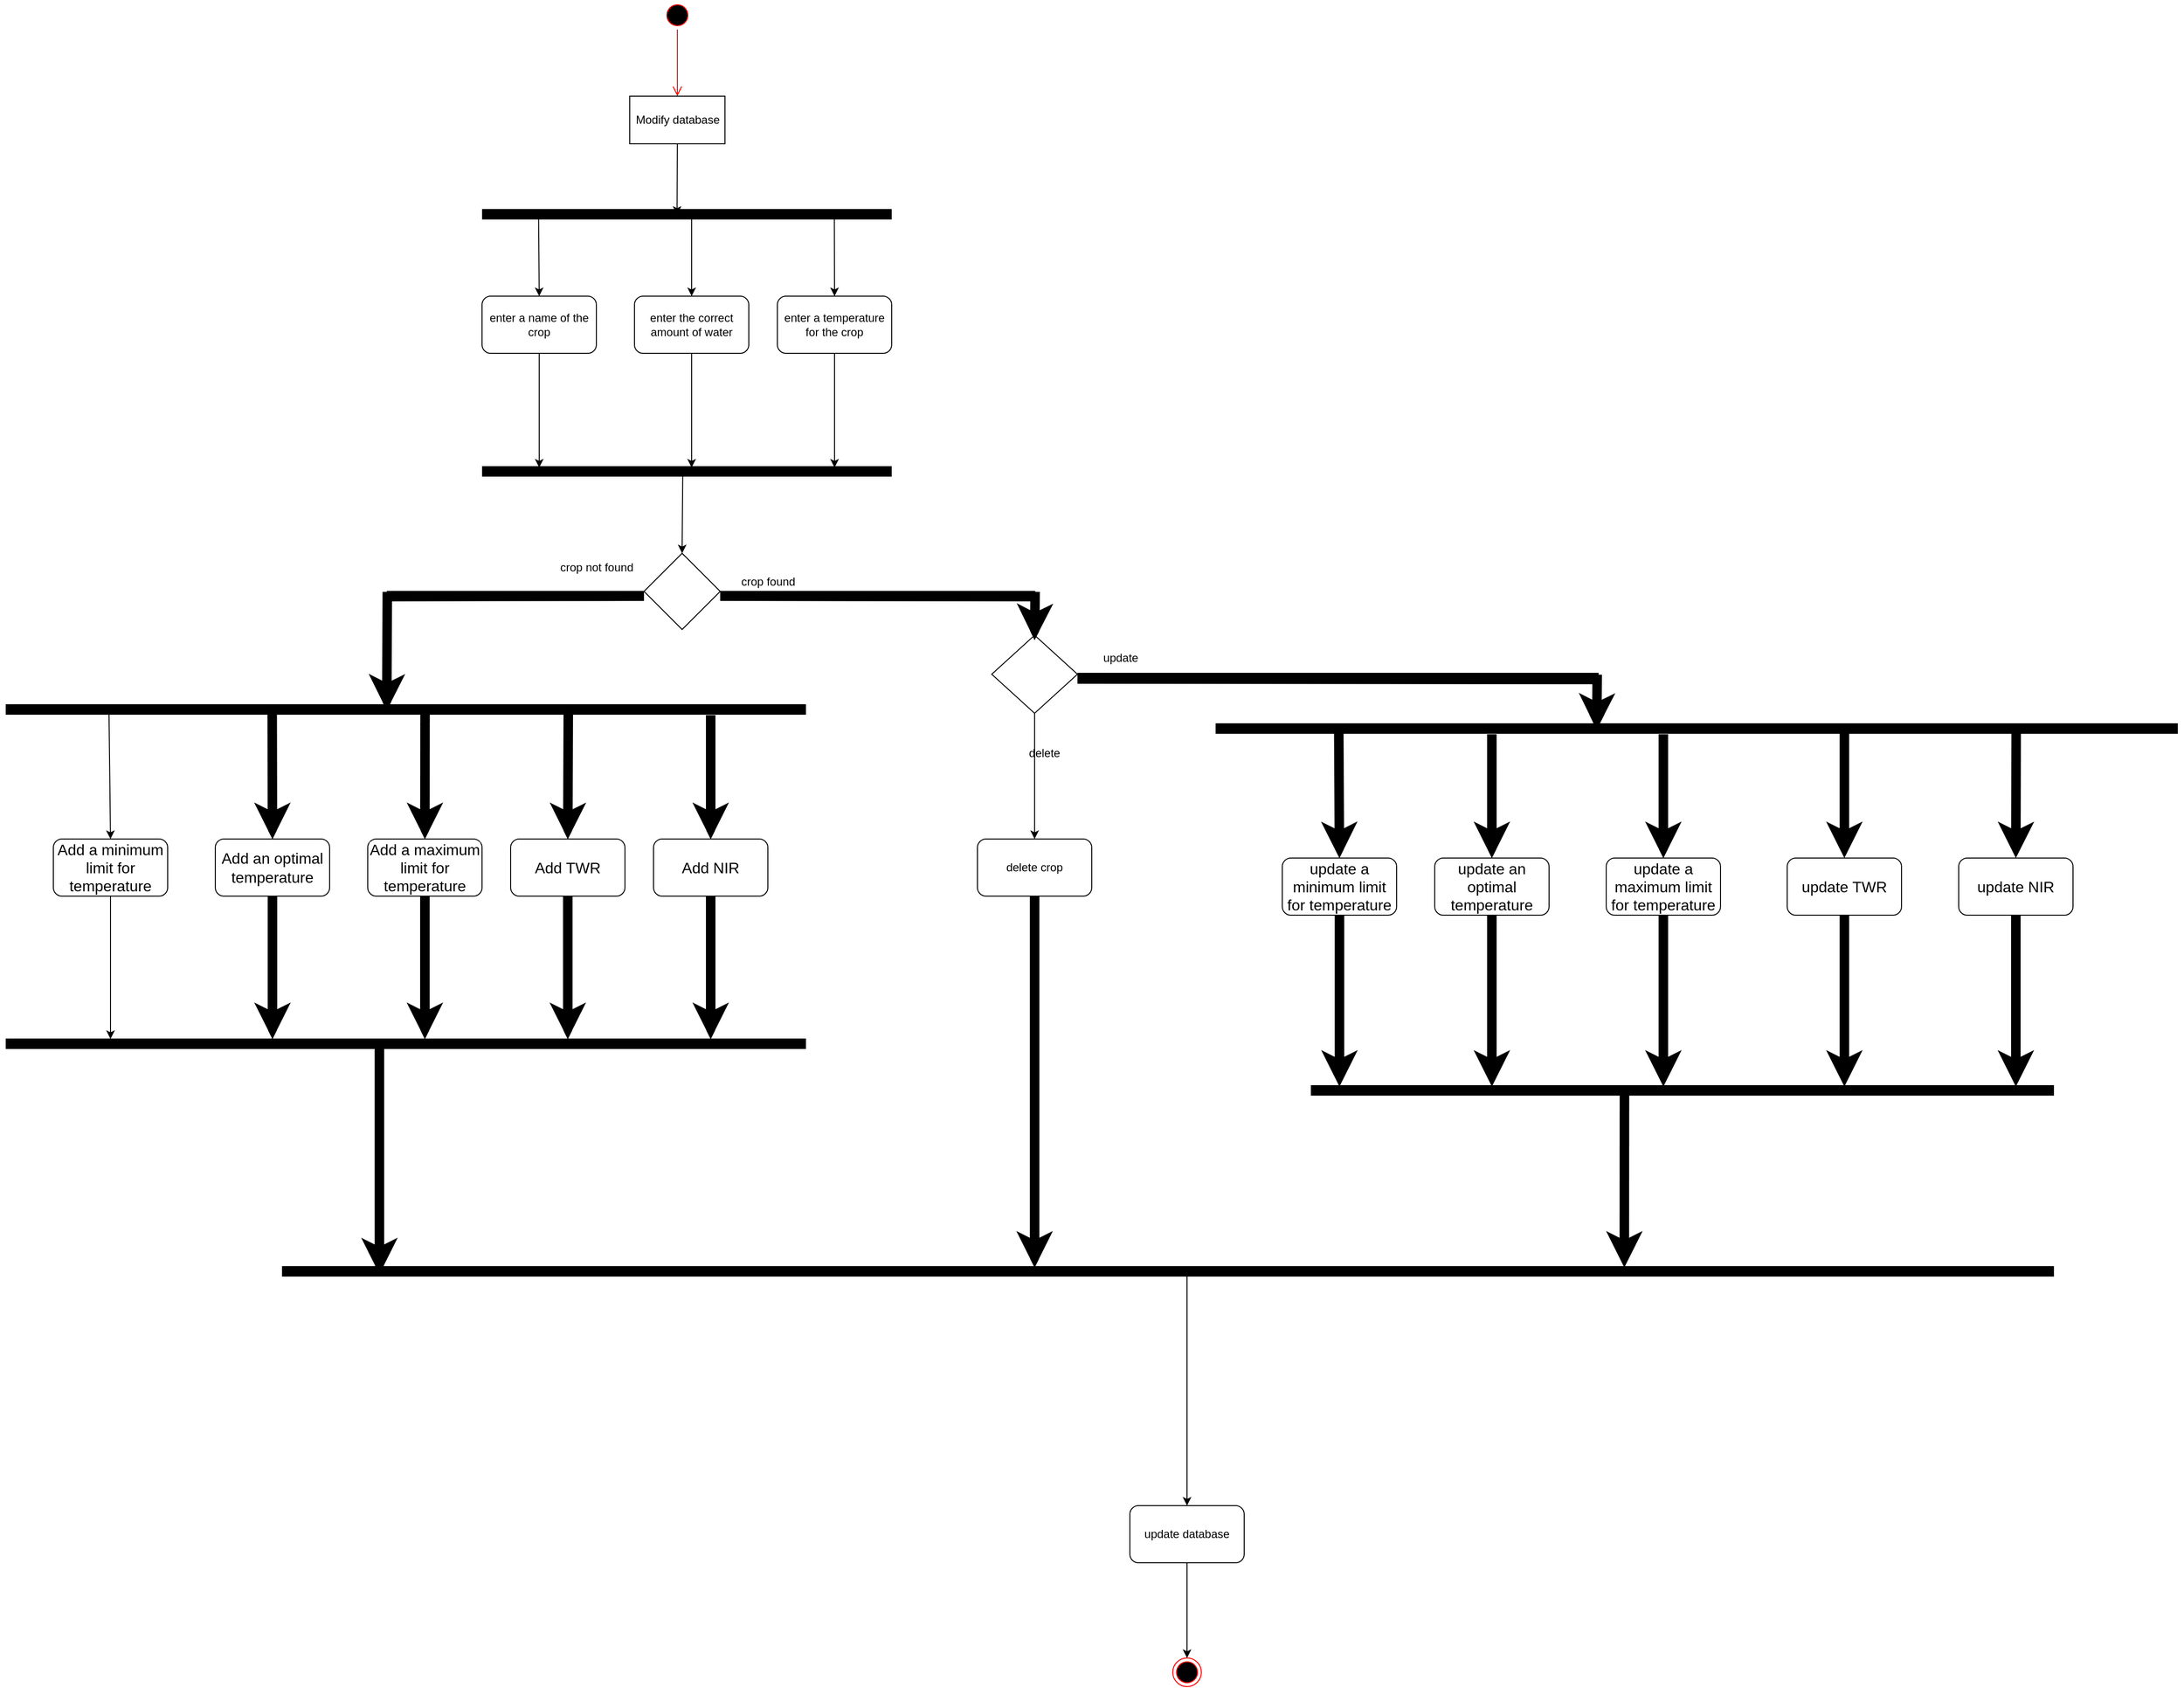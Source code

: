 <mxfile version="20.7.4" type="device"><diagram id="MjviFh-ZkRFqScrpxDmH" name="Page-1"><mxGraphModel dx="2136" dy="606" grid="1" gridSize="10" guides="1" tooltips="1" connect="1" arrows="1" fold="1" page="1" pageScale="1" pageWidth="1100" pageHeight="1700" math="0" shadow="0"><root><mxCell id="0"/><mxCell id="1" parent="0"/><mxCell id="T4i6QmqrLU3CtplgO6P0-1" value="" style="ellipse;html=1;shape=startState;fillColor=#000000;strokeColor=#ff0000;" parent="1" vertex="1"><mxGeometry x="370" y="20" width="30" height="30" as="geometry"/></mxCell><mxCell id="T4i6QmqrLU3CtplgO6P0-2" value="" style="edgeStyle=orthogonalEdgeStyle;html=1;verticalAlign=bottom;endArrow=open;endSize=8;strokeColor=#ff0000;rounded=0;entryX=0.5;entryY=0;entryDx=0;entryDy=0;" parent="1" source="T4i6QmqrLU3CtplgO6P0-1" edge="1" target="T4i6QmqrLU3CtplgO6P0-3"><mxGeometry relative="1" as="geometry"><mxPoint x="385" y="110" as="targetPoint"/></mxGeometry></mxCell><mxCell id="T4i6QmqrLU3CtplgO6P0-3" value="Modify database" style="html=1;dashed=0;whitespace=wrap;" parent="1" vertex="1"><mxGeometry x="335" y="120" width="100" height="50" as="geometry"/></mxCell><mxCell id="T4i6QmqrLU3CtplgO6P0-4" value="" style="endArrow=classic;html=1;rounded=0;exitX=0.5;exitY=1;exitDx=0;exitDy=0;entryX=0.476;entryY=0.575;entryDx=0;entryDy=0;entryPerimeter=0;" parent="1" source="T4i6QmqrLU3CtplgO6P0-3" target="Jeykn5Wf0tIsWHleu7dH-2" edge="1"><mxGeometry width="50" height="50" relative="1" as="geometry"><mxPoint x="384.5" y="180" as="sourcePoint"/><mxPoint x="390" y="220" as="targetPoint"/></mxGeometry></mxCell><mxCell id="T4i6QmqrLU3CtplgO6P0-15" value="" style="ellipse;html=1;shape=endState;fillColor=#000000;strokeColor=#ff0000;" parent="1" vertex="1"><mxGeometry x="905" y="1760" width="30" height="30" as="geometry"/></mxCell><mxCell id="Jeykn5Wf0tIsWHleu7dH-2" value="" style="line;strokeWidth=11;fillColor=none;align=left;verticalAlign=middle;spacingTop=-1;spacingLeft=3;spacingRight=3;rotatable=0;labelPosition=right;points=[];portConstraint=eastwest;strokeColor=inherit;" parent="1" vertex="1"><mxGeometry x="180" y="240" width="430" height="8" as="geometry"/></mxCell><mxCell id="Jeykn5Wf0tIsWHleu7dH-4" value="enter a name of the crop" style="rounded=1;whiteSpace=wrap;html=1;" parent="1" vertex="1"><mxGeometry x="180" y="330" width="120" height="60" as="geometry"/></mxCell><mxCell id="Jeykn5Wf0tIsWHleu7dH-5" value="enter the correct amount of water" style="rounded=1;whiteSpace=wrap;html=1;" parent="1" vertex="1"><mxGeometry x="340" y="330" width="120" height="60" as="geometry"/></mxCell><mxCell id="Jeykn5Wf0tIsWHleu7dH-6" value="enter a temperature for the crop" style="rounded=1;whiteSpace=wrap;html=1;" parent="1" vertex="1"><mxGeometry x="490" y="330" width="120" height="60" as="geometry"/></mxCell><mxCell id="Jeykn5Wf0tIsWHleu7dH-7" value="" style="endArrow=classic;html=1;rounded=0;entryX=0.5;entryY=0;entryDx=0;entryDy=0;exitX=0.138;exitY=0.647;exitDx=0;exitDy=0;exitPerimeter=0;" parent="1" source="Jeykn5Wf0tIsWHleu7dH-2" target="Jeykn5Wf0tIsWHleu7dH-4" edge="1"><mxGeometry width="50" height="50" relative="1" as="geometry"><mxPoint x="100" y="320" as="sourcePoint"/><mxPoint x="150" y="270" as="targetPoint"/></mxGeometry></mxCell><mxCell id="Jeykn5Wf0tIsWHleu7dH-8" value="" style="endArrow=classic;html=1;rounded=0;exitX=0.512;exitY=0.612;exitDx=0;exitDy=0;exitPerimeter=0;entryX=0.5;entryY=0;entryDx=0;entryDy=0;" parent="1" source="Jeykn5Wf0tIsWHleu7dH-2" target="Jeykn5Wf0tIsWHleu7dH-5" edge="1"><mxGeometry width="50" height="50" relative="1" as="geometry"><mxPoint x="320" y="330" as="sourcePoint"/><mxPoint x="400" y="320" as="targetPoint"/><Array as="points"><mxPoint x="400" y="250"/></Array></mxGeometry></mxCell><mxCell id="Jeykn5Wf0tIsWHleu7dH-9" value="" style="endArrow=classic;html=1;rounded=0;entryX=0.5;entryY=0;entryDx=0;entryDy=0;exitX=0.86;exitY=0.716;exitDx=0;exitDy=0;exitPerimeter=0;" parent="1" source="Jeykn5Wf0tIsWHleu7dH-2" target="Jeykn5Wf0tIsWHleu7dH-6" edge="1"><mxGeometry width="50" height="50" relative="1" as="geometry"><mxPoint x="460" y="310" as="sourcePoint"/><mxPoint x="510" y="260" as="targetPoint"/></mxGeometry></mxCell><mxCell id="Jeykn5Wf0tIsWHleu7dH-11" value="" style="line;strokeWidth=11;fillColor=none;align=left;verticalAlign=middle;spacingTop=-1;spacingLeft=3;spacingRight=3;rotatable=0;labelPosition=right;points=[];portConstraint=eastwest;strokeColor=inherit;" parent="1" vertex="1"><mxGeometry x="180" y="510" width="430" height="8" as="geometry"/></mxCell><mxCell id="Jeykn5Wf0tIsWHleu7dH-14" value="" style="endArrow=classic;html=1;rounded=0;exitX=0.5;exitY=1;exitDx=0;exitDy=0;" parent="1" source="Jeykn5Wf0tIsWHleu7dH-6" edge="1"><mxGeometry width="50" height="50" relative="1" as="geometry"><mxPoint x="380" y="470" as="sourcePoint"/><mxPoint x="550" y="510" as="targetPoint"/></mxGeometry></mxCell><mxCell id="Jeykn5Wf0tIsWHleu7dH-15" value="" style="endArrow=classic;html=1;rounded=0;exitX=0.5;exitY=1;exitDx=0;exitDy=0;" parent="1" source="Jeykn5Wf0tIsWHleu7dH-5" edge="1"><mxGeometry width="50" height="50" relative="1" as="geometry"><mxPoint x="330" y="480" as="sourcePoint"/><mxPoint x="400" y="510" as="targetPoint"/></mxGeometry></mxCell><mxCell id="Jeykn5Wf0tIsWHleu7dH-16" value="" style="endArrow=classic;html=1;rounded=0;exitX=0.5;exitY=1;exitDx=0;exitDy=0;" parent="1" source="Jeykn5Wf0tIsWHleu7dH-4" edge="1"><mxGeometry width="50" height="50" relative="1" as="geometry"><mxPoint x="110" y="500" as="sourcePoint"/><mxPoint x="240" y="510" as="targetPoint"/></mxGeometry></mxCell><mxCell id="Jeykn5Wf0tIsWHleu7dH-17" value="" style="endArrow=classic;html=1;rounded=0;exitX=0.49;exitY=0.489;exitDx=0;exitDy=0;exitPerimeter=0;entryX=0.5;entryY=0;entryDx=0;entryDy=0;" parent="1" source="Jeykn5Wf0tIsWHleu7dH-11" target="Jeykn5Wf0tIsWHleu7dH-18" edge="1"><mxGeometry width="50" height="50" relative="1" as="geometry"><mxPoint x="240" y="630" as="sourcePoint"/><mxPoint x="391" y="590" as="targetPoint"/></mxGeometry></mxCell><mxCell id="Jeykn5Wf0tIsWHleu7dH-19" style="edgeStyle=orthogonalEdgeStyle;rounded=0;orthogonalLoop=1;jettySize=auto;html=1;" parent="1" source="Jeykn5Wf0tIsWHleu7dH-18" target="Jeykn5Wf0tIsWHleu7dH-37" edge="1"><mxGeometry relative="1" as="geometry"><mxPoint x="590" y="640" as="targetPoint"/></mxGeometry></mxCell><mxCell id="Jeykn5Wf0tIsWHleu7dH-18" value="" style="rhombus;whiteSpace=wrap;html=1;" parent="1" vertex="1"><mxGeometry x="350" y="600" width="80" height="80" as="geometry"/></mxCell><mxCell id="Jeykn5Wf0tIsWHleu7dH-20" value="crop found" style="text;html=1;align=center;verticalAlign=middle;resizable=0;points=[];autosize=1;strokeColor=none;fillColor=none;" parent="1" vertex="1"><mxGeometry x="440" y="615" width="80" height="30" as="geometry"/></mxCell><mxCell id="Jeykn5Wf0tIsWHleu7dH-22" value="crop not found" style="text;html=1;align=center;verticalAlign=middle;resizable=0;points=[];autosize=1;strokeColor=none;fillColor=none;" parent="1" vertex="1"><mxGeometry x="250" y="600" width="100" height="30" as="geometry"/></mxCell><mxCell id="Jeykn5Wf0tIsWHleu7dH-26" value="" style="line;strokeWidth=11;fillColor=none;align=left;verticalAlign=middle;spacingTop=-1;spacingLeft=3;spacingRight=3;rotatable=0;labelPosition=right;points=[];portConstraint=eastwest;strokeColor=inherit;" parent="1" vertex="1"><mxGeometry x="-320" y="760" width="840" height="8" as="geometry"/></mxCell><mxCell id="Jeykn5Wf0tIsWHleu7dH-55" style="rounded=0;orthogonalLoop=1;jettySize=auto;html=1;" parent="1" source="Jeykn5Wf0tIsWHleu7dH-27" edge="1"><mxGeometry relative="1" as="geometry"><mxPoint x="-210" y="1110" as="targetPoint"/></mxGeometry></mxCell><mxCell id="Jeykn5Wf0tIsWHleu7dH-27" value="&lt;span style=&quot;font-size: 16px; background-color: rgb(255, 255, 255);&quot;&gt;Add a minimum limit for temperature&lt;/span&gt;" style="rounded=1;whiteSpace=wrap;html=1;" parent="1" vertex="1"><mxGeometry x="-270" y="900" width="120" height="60" as="geometry"/></mxCell><mxCell id="Jeykn5Wf0tIsWHleu7dH-56" style="rounded=0;orthogonalLoop=1;jettySize=auto;html=1;" parent="1" source="Jeykn5Wf0tIsWHleu7dH-28" edge="1"><mxGeometry relative="1" as="geometry"><mxPoint x="-40" y="1110" as="targetPoint"/></mxGeometry></mxCell><mxCell id="Jeykn5Wf0tIsWHleu7dH-28" value="&lt;span style=&quot;font-size: 16px; background-color: rgb(255, 255, 255);&quot;&gt;Add an optimal temperature&lt;/span&gt;" style="rounded=1;whiteSpace=wrap;html=1;" parent="1" vertex="1"><mxGeometry x="-100" y="900" width="120" height="60" as="geometry"/></mxCell><mxCell id="Jeykn5Wf0tIsWHleu7dH-57" style="edgeStyle=none;rounded=0;orthogonalLoop=1;jettySize=auto;html=1;" parent="1" source="Jeykn5Wf0tIsWHleu7dH-29" edge="1"><mxGeometry relative="1" as="geometry"><mxPoint x="120" y="1110" as="targetPoint"/></mxGeometry></mxCell><mxCell id="Jeykn5Wf0tIsWHleu7dH-29" value="&lt;span style=&quot;font-size: 16px; background-color: rgb(255, 255, 255);&quot;&gt;Add a maximum limit for temperature&lt;/span&gt;" style="rounded=1;whiteSpace=wrap;html=1;" parent="1" vertex="1"><mxGeometry x="60" y="900" width="120" height="60" as="geometry"/></mxCell><mxCell id="Jeykn5Wf0tIsWHleu7dH-58" style="edgeStyle=none;rounded=0;orthogonalLoop=1;jettySize=auto;html=1;" parent="1" source="Jeykn5Wf0tIsWHleu7dH-30" edge="1"><mxGeometry relative="1" as="geometry"><mxPoint x="420" y="1110" as="targetPoint"/></mxGeometry></mxCell><mxCell id="Jeykn5Wf0tIsWHleu7dH-30" value="&lt;span style=&quot;font-size: 16px; background-color: rgb(255, 255, 255);&quot;&gt;Add NIR&lt;/span&gt;" style="rounded=1;whiteSpace=wrap;html=1;" parent="1" vertex="1"><mxGeometry x="360" y="900" width="120" height="60" as="geometry"/></mxCell><mxCell id="Jeykn5Wf0tIsWHleu7dH-59" style="edgeStyle=none;rounded=0;orthogonalLoop=1;jettySize=auto;html=1;" parent="1" source="Jeykn5Wf0tIsWHleu7dH-31" edge="1"><mxGeometry relative="1" as="geometry"><mxPoint x="270" y="1110" as="targetPoint"/></mxGeometry></mxCell><mxCell id="Jeykn5Wf0tIsWHleu7dH-31" value="&lt;span style=&quot;font-size: 16px; background-color: rgb(255, 255, 255);&quot;&gt;Add TWR&lt;/span&gt;" style="rounded=1;whiteSpace=wrap;html=1;" parent="1" vertex="1"><mxGeometry x="210" y="900" width="120" height="60" as="geometry"/></mxCell><mxCell id="Jeykn5Wf0tIsWHleu7dH-32" value="" style="endArrow=classic;html=1;rounded=0;entryX=0.5;entryY=0;entryDx=0;entryDy=0;exitX=0.129;exitY=0.268;exitDx=0;exitDy=0;exitPerimeter=0;" parent="1" source="Jeykn5Wf0tIsWHleu7dH-26" target="Jeykn5Wf0tIsWHleu7dH-27" edge="1"><mxGeometry width="50" height="50" relative="1" as="geometry"><mxPoint x="-210" y="770" as="sourcePoint"/><mxPoint x="-90" y="790" as="targetPoint"/></mxGeometry></mxCell><mxCell id="Jeykn5Wf0tIsWHleu7dH-33" value="" style="endArrow=classic;html=1;rounded=0;entryX=0.5;entryY=0;entryDx=0;entryDy=0;exitX=0.333;exitY=0.744;exitDx=0;exitDy=0;exitPerimeter=0;" parent="1" source="Jeykn5Wf0tIsWHleu7dH-26" target="Jeykn5Wf0tIsWHleu7dH-28" edge="1"><mxGeometry width="50" height="50" relative="1" as="geometry"><mxPoint x="-40" y="770" as="sourcePoint"/><mxPoint x="-40" y="780" as="targetPoint"/></mxGeometry></mxCell><mxCell id="Jeykn5Wf0tIsWHleu7dH-34" value="" style="endArrow=classic;html=1;rounded=0;entryX=0.5;entryY=0;entryDx=0;entryDy=0;exitX=0.524;exitY=0.792;exitDx=0;exitDy=0;exitPerimeter=0;" parent="1" source="Jeykn5Wf0tIsWHleu7dH-26" target="Jeykn5Wf0tIsWHleu7dH-29" edge="1"><mxGeometry width="50" height="50" relative="1" as="geometry"><mxPoint x="120" y="770" as="sourcePoint"/><mxPoint x="-40" y="810" as="targetPoint"/></mxGeometry></mxCell><mxCell id="Jeykn5Wf0tIsWHleu7dH-35" value="" style="endArrow=classic;html=1;rounded=0;entryX=0.5;entryY=0;entryDx=0;entryDy=0;exitX=0.703;exitY=0.744;exitDx=0;exitDy=0;exitPerimeter=0;" parent="1" source="Jeykn5Wf0tIsWHleu7dH-26" target="Jeykn5Wf0tIsWHleu7dH-31" edge="1"><mxGeometry width="50" height="50" relative="1" as="geometry"><mxPoint x="-60" y="940" as="sourcePoint"/><mxPoint x="-10" y="890" as="targetPoint"/></mxGeometry></mxCell><mxCell id="Jeykn5Wf0tIsWHleu7dH-36" value="" style="endArrow=classic;html=1;rounded=0;entryX=0.5;entryY=0;entryDx=0;entryDy=0;" parent="1" target="Jeykn5Wf0tIsWHleu7dH-30" edge="1"><mxGeometry width="50" height="50" relative="1" as="geometry"><mxPoint x="420" y="770" as="sourcePoint"/><mxPoint x="-10" y="880" as="targetPoint"/></mxGeometry></mxCell><mxCell id="Jeykn5Wf0tIsWHleu7dH-51" style="edgeStyle=orthogonalEdgeStyle;rounded=0;orthogonalLoop=1;jettySize=auto;html=1;entryX=0.5;entryY=0;entryDx=0;entryDy=0;" parent="1" source="Jeykn5Wf0tIsWHleu7dH-37" edge="1" target="Jeykn5Wf0tIsWHleu7dH-53"><mxGeometry relative="1" as="geometry"><mxPoint x="755" y="890" as="targetPoint"/></mxGeometry></mxCell><mxCell id="Jeykn5Wf0tIsWHleu7dH-37" value="" style="rhombus;whiteSpace=wrap;html=1;" parent="1" vertex="1"><mxGeometry x="715" y="686" width="90" height="82" as="geometry"/></mxCell><mxCell id="Jeykn5Wf0tIsWHleu7dH-39" value="update" style="text;html=1;align=center;verticalAlign=middle;resizable=0;points=[];autosize=1;strokeColor=none;fillColor=none;" parent="1" vertex="1"><mxGeometry x="820" y="695" width="60" height="30" as="geometry"/></mxCell><mxCell id="Jeykn5Wf0tIsWHleu7dH-40" value="" style="line;strokeWidth=11;fillColor=none;align=left;verticalAlign=middle;spacingTop=-1;spacingLeft=3;spacingRight=3;rotatable=0;labelPosition=right;points=[];portConstraint=eastwest;strokeColor=inherit;" parent="1" vertex="1"><mxGeometry x="950" y="780" width="1010" height="8" as="geometry"/></mxCell><mxCell id="Jeykn5Wf0tIsWHleu7dH-65" style="edgeStyle=none;rounded=0;orthogonalLoop=1;jettySize=auto;html=1;strokeWidth=10;" parent="1" source="Jeykn5Wf0tIsWHleu7dH-41" edge="1"><mxGeometry relative="1" as="geometry"><mxPoint x="1080" y="1160" as="targetPoint"/></mxGeometry></mxCell><mxCell id="Jeykn5Wf0tIsWHleu7dH-41" value="&lt;span style=&quot;font-size: 16px; background-color: rgb(255, 255, 255);&quot;&gt;update a minimum limit for temperature&lt;/span&gt;" style="rounded=1;whiteSpace=wrap;html=1;" parent="1" vertex="1"><mxGeometry x="1020" y="920" width="120" height="60" as="geometry"/></mxCell><mxCell id="Jeykn5Wf0tIsWHleu7dH-64" style="edgeStyle=none;rounded=0;orthogonalLoop=1;jettySize=auto;html=1;strokeWidth=10;" parent="1" source="Jeykn5Wf0tIsWHleu7dH-42" edge="1"><mxGeometry relative="1" as="geometry"><mxPoint x="1240" y="1160" as="targetPoint"/></mxGeometry></mxCell><mxCell id="Jeykn5Wf0tIsWHleu7dH-63" style="edgeStyle=none;rounded=0;orthogonalLoop=1;jettySize=auto;html=1;strokeWidth=10;" parent="1" source="Jeykn5Wf0tIsWHleu7dH-43" edge="1"><mxGeometry relative="1" as="geometry"><mxPoint x="1420" y="1160" as="targetPoint"/></mxGeometry></mxCell><mxCell id="Jeykn5Wf0tIsWHleu7dH-43" value="&lt;span style=&quot;font-size: 16px; background-color: rgb(255, 255, 255);&quot;&gt;update a maximum limit for temperature&lt;/span&gt;" style="rounded=1;whiteSpace=wrap;html=1;" parent="1" vertex="1"><mxGeometry x="1360" y="920" width="120" height="60" as="geometry"/></mxCell><mxCell id="Jeykn5Wf0tIsWHleu7dH-62" style="edgeStyle=none;rounded=0;orthogonalLoop=1;jettySize=auto;html=1;strokeWidth=10;" parent="1" source="Jeykn5Wf0tIsWHleu7dH-44" edge="1"><mxGeometry relative="1" as="geometry"><mxPoint x="1790" y="1160" as="targetPoint"/></mxGeometry></mxCell><mxCell id="Jeykn5Wf0tIsWHleu7dH-44" value="&lt;span style=&quot;font-size: 16px; background-color: rgb(255, 255, 255);&quot;&gt;update NIR&lt;/span&gt;" style="rounded=1;whiteSpace=wrap;html=1;" parent="1" vertex="1"><mxGeometry x="1730" y="920" width="120" height="60" as="geometry"/></mxCell><mxCell id="Jeykn5Wf0tIsWHleu7dH-61" style="edgeStyle=none;rounded=0;orthogonalLoop=1;jettySize=auto;html=1;strokeWidth=10;" parent="1" source="Jeykn5Wf0tIsWHleu7dH-45" edge="1"><mxGeometry relative="1" as="geometry"><mxPoint x="1610" y="1160" as="targetPoint"/></mxGeometry></mxCell><mxCell id="Jeykn5Wf0tIsWHleu7dH-45" value="&lt;span style=&quot;font-size: 16px; background-color: rgb(255, 255, 255);&quot;&gt;update TWR&lt;/span&gt;" style="rounded=1;whiteSpace=wrap;html=1;" parent="1" vertex="1"><mxGeometry x="1550" y="920" width="120" height="60" as="geometry"/></mxCell><mxCell id="Jeykn5Wf0tIsWHleu7dH-46" value="" style="endArrow=classic;html=1;rounded=0;entryX=0.5;entryY=0;entryDx=0;entryDy=0;exitX=0.128;exitY=0.292;exitDx=0;exitDy=0;exitPerimeter=0;" parent="1" source="Jeykn5Wf0tIsWHleu7dH-40" target="Jeykn5Wf0tIsWHleu7dH-41" edge="1"><mxGeometry width="50" height="50" relative="1" as="geometry"><mxPoint x="990" y="860" as="sourcePoint"/><mxPoint x="1040" y="810" as="targetPoint"/></mxGeometry></mxCell><mxCell id="Jeykn5Wf0tIsWHleu7dH-48" value="" style="endArrow=classic;html=1;rounded=0;entryX=0.5;entryY=0;entryDx=0;entryDy=0;" parent="1" target="Jeykn5Wf0tIsWHleu7dH-43" edge="1"><mxGeometry width="50" height="50" relative="1" as="geometry"><mxPoint x="1420" y="790" as="sourcePoint"/><mxPoint x="1090" y="830" as="targetPoint"/></mxGeometry></mxCell><mxCell id="Jeykn5Wf0tIsWHleu7dH-49" value="" style="endArrow=classic;html=1;rounded=0;entryX=0.5;entryY=0;entryDx=0;entryDy=0;startArrow=none;strokeWidth=10;" parent="1" target="Jeykn5Wf0tIsWHleu7dH-45" edge="1"><mxGeometry width="50" height="50" relative="1" as="geometry"><mxPoint x="1610" y="784" as="sourcePoint"/><mxPoint x="1120" y="910" as="targetPoint"/></mxGeometry></mxCell><mxCell id="Jeykn5Wf0tIsWHleu7dH-50" value="" style="endArrow=classic;html=1;rounded=0;entryX=0.5;entryY=0;entryDx=0;entryDy=0;exitX=0.832;exitY=0.458;exitDx=0;exitDy=0;exitPerimeter=0;strokeWidth=10;" parent="1" source="Jeykn5Wf0tIsWHleu7dH-40" target="Jeykn5Wf0tIsWHleu7dH-44" edge="1"><mxGeometry width="50" height="50" relative="1" as="geometry"><mxPoint x="1070" y="950" as="sourcePoint"/><mxPoint x="1120" y="900" as="targetPoint"/></mxGeometry></mxCell><mxCell id="Jeykn5Wf0tIsWHleu7dH-52" value="delete" style="text;html=1;align=center;verticalAlign=middle;resizable=0;points=[];autosize=1;strokeColor=none;fillColor=none;" parent="1" vertex="1"><mxGeometry x="740" y="795" width="60" height="30" as="geometry"/></mxCell><mxCell id="Jeykn5Wf0tIsWHleu7dH-67" style="edgeStyle=none;rounded=0;orthogonalLoop=1;jettySize=auto;html=1;" parent="1" source="Jeykn5Wf0tIsWHleu7dH-53" edge="1"><mxGeometry relative="1" as="geometry"><mxPoint x="760" y="1350" as="targetPoint"/></mxGeometry></mxCell><mxCell id="Jeykn5Wf0tIsWHleu7dH-53" value="delete crop" style="rounded=1;whiteSpace=wrap;html=1;" parent="1" vertex="1"><mxGeometry x="700" y="900" width="120" height="60" as="geometry"/></mxCell><mxCell id="Jeykn5Wf0tIsWHleu7dH-54" value="" style="line;strokeWidth=11;fillColor=none;align=left;verticalAlign=middle;spacingTop=-1;spacingLeft=3;spacingRight=3;rotatable=0;labelPosition=right;points=[];portConstraint=eastwest;strokeColor=inherit;" parent="1" vertex="1"><mxGeometry x="-320" y="1080" width="840" height="70" as="geometry"/></mxCell><mxCell id="Jeykn5Wf0tIsWHleu7dH-60" value="" style="line;strokeWidth=11;fillColor=none;align=left;verticalAlign=middle;spacingTop=-1;spacingLeft=3;spacingRight=3;rotatable=0;labelPosition=right;points=[];portConstraint=eastwest;strokeColor=inherit;" parent="1" vertex="1"><mxGeometry x="1050" y="1160" width="780" height="8" as="geometry"/></mxCell><mxCell id="Jeykn5Wf0tIsWHleu7dH-68" value="" style="endArrow=classic;html=1;rounded=0;entryX=0.055;entryY=0.875;entryDx=0;entryDy=0;entryPerimeter=0;exitX=0.467;exitY=0.569;exitDx=0;exitDy=0;exitPerimeter=0;" parent="1" source="Jeykn5Wf0tIsWHleu7dH-54" target="Jeykn5Wf0tIsWHleu7dH-69" edge="1"><mxGeometry width="50" height="50" relative="1" as="geometry"><mxPoint x="260" y="1260" as="sourcePoint"/><mxPoint x="310" y="1210" as="targetPoint"/></mxGeometry></mxCell><mxCell id="Jeykn5Wf0tIsWHleu7dH-69" value="" style="line;strokeWidth=11;fillColor=none;align=left;verticalAlign=middle;spacingTop=-1;spacingLeft=3;spacingRight=3;rotatable=0;labelPosition=right;points=[];portConstraint=eastwest;strokeColor=inherit;" parent="1" vertex="1"><mxGeometry x="-30" y="1350" width="1860" height="8" as="geometry"/></mxCell><mxCell id="Jeykn5Wf0tIsWHleu7dH-72" value="" style="endArrow=classic;html=1;rounded=0;exitX=0.422;exitY=0.804;exitDx=0;exitDy=0;exitPerimeter=0;strokeWidth=10;" parent="1" source="Jeykn5Wf0tIsWHleu7dH-60" edge="1"><mxGeometry width="50" height="50" relative="1" as="geometry"><mxPoint x="950" y="1240" as="sourcePoint"/><mxPoint x="1379" y="1350" as="targetPoint"/></mxGeometry></mxCell><mxCell id="Jeykn5Wf0tIsWHleu7dH-73" value="" style="endArrow=classic;html=1;rounded=0;entryX=0.5;entryY=0;entryDx=0;entryDy=0;" parent="1" target="Jeykn5Wf0tIsWHleu7dH-74" edge="1"><mxGeometry width="50" height="50" relative="1" as="geometry"><mxPoint x="920" y="1354" as="sourcePoint"/><mxPoint x="960" y="1570" as="targetPoint"/></mxGeometry></mxCell><mxCell id="Jeykn5Wf0tIsWHleu7dH-78" style="edgeStyle=none;rounded=0;orthogonalLoop=1;jettySize=auto;html=1;entryX=0.5;entryY=0;entryDx=0;entryDy=0;" parent="1" source="Jeykn5Wf0tIsWHleu7dH-74" target="T4i6QmqrLU3CtplgO6P0-15" edge="1"><mxGeometry relative="1" as="geometry"/></mxCell><mxCell id="Jeykn5Wf0tIsWHleu7dH-74" value="update database" style="rounded=1;whiteSpace=wrap;html=1;" parent="1" vertex="1"><mxGeometry x="860" y="1600" width="120" height="60" as="geometry"/></mxCell><mxCell id="Jeykn5Wf0tIsWHleu7dH-42" value="&lt;span style=&quot;font-size: 16px; background-color: rgb(255, 255, 255);&quot;&gt;update an optimal temperature&lt;/span&gt;" style="rounded=1;whiteSpace=wrap;html=1;" parent="1" vertex="1"><mxGeometry x="1180" y="920" width="120" height="60" as="geometry"/></mxCell><mxCell id="Jeykn5Wf0tIsWHleu7dH-80" value="" style="endArrow=classic;html=1;rounded=0;edgeStyle=orthogonalEdgeStyle;exitX=1;exitY=0.5;exitDx=0;exitDy=0;strokeWidth=3;" parent="1" source="Jeykn5Wf0tIsWHleu7dH-37" edge="1"><mxGeometry width="50" height="50" relative="1" as="geometry"><mxPoint x="1400" y="738" as="sourcePoint"/><mxPoint x="1350" y="780" as="targetPoint"/></mxGeometry></mxCell><mxCell id="Jeykn5Wf0tIsWHleu7dH-81" value="" style="endArrow=classic;html=1;rounded=0;edgeStyle=orthogonalEdgeStyle;exitX=0;exitY=0.5;exitDx=0;exitDy=0;" parent="1" source="Jeykn5Wf0tIsWHleu7dH-18" edge="1"><mxGeometry width="50" height="50" relative="1" as="geometry"><mxPoint x="110" y="620" as="sourcePoint"/><mxPoint x="80" y="760" as="targetPoint"/></mxGeometry></mxCell><mxCell id="Z1G-HZIHOK3uYtpTfpW1-2" value="" style="endArrow=classic;html=1;rounded=0;" edge="1" parent="1"><mxGeometry width="50" height="50" relative="1" as="geometry"><mxPoint x="1240" y="790" as="sourcePoint"/><mxPoint x="1240" y="920" as="targetPoint"/></mxGeometry></mxCell><mxCell id="Z1G-HZIHOK3uYtpTfpW1-3" style="edgeStyle=orthogonalEdgeStyle;rounded=0;orthogonalLoop=1;jettySize=auto;html=1;" edge="1" parent="1"><mxGeometry relative="1" as="geometry"><mxPoint x="760" y="686" as="targetPoint"/><mxPoint x="430" y="640" as="sourcePoint"/></mxGeometry></mxCell><mxCell id="Z1G-HZIHOK3uYtpTfpW1-4" value="" style="endArrow=classic;html=1;rounded=0;edgeStyle=orthogonalEdgeStyle;exitX=1;exitY=0.5;exitDx=0;exitDy=0;strokeWidth=3;" edge="1" parent="1"><mxGeometry width="50" height="50" relative="1" as="geometry"><mxPoint x="805" y="727" as="sourcePoint"/><mxPoint x="1350" y="780" as="targetPoint"/></mxGeometry></mxCell><mxCell id="Z1G-HZIHOK3uYtpTfpW1-5" style="edgeStyle=orthogonalEdgeStyle;rounded=0;orthogonalLoop=1;jettySize=auto;html=1;" edge="1" parent="1"><mxGeometry relative="1" as="geometry"><mxPoint x="760" y="691" as="targetPoint"/><mxPoint x="430" y="645" as="sourcePoint"/></mxGeometry></mxCell><mxCell id="Z1G-HZIHOK3uYtpTfpW1-6" value="" style="endArrow=classic;html=1;rounded=0;edgeStyle=orthogonalEdgeStyle;exitX=1;exitY=0.5;exitDx=0;exitDy=0;strokeWidth=3;" edge="1" parent="1"><mxGeometry width="50" height="50" relative="1" as="geometry"><mxPoint x="805" y="732" as="sourcePoint"/><mxPoint x="1350" y="785" as="targetPoint"/></mxGeometry></mxCell><mxCell id="Z1G-HZIHOK3uYtpTfpW1-7" value="" style="endArrow=classic;html=1;rounded=0;edgeStyle=orthogonalEdgeStyle;exitX=0;exitY=0.5;exitDx=0;exitDy=0;" edge="1" parent="1"><mxGeometry width="50" height="50" relative="1" as="geometry"><mxPoint x="350" y="645" as="sourcePoint"/><mxPoint x="80" y="765" as="targetPoint"/></mxGeometry></mxCell><mxCell id="Z1G-HZIHOK3uYtpTfpW1-8" style="edgeStyle=orthogonalEdgeStyle;rounded=0;orthogonalLoop=1;jettySize=auto;html=1;" edge="1" parent="1"><mxGeometry relative="1" as="geometry"><mxPoint x="760" y="691" as="targetPoint"/><mxPoint x="430" y="645" as="sourcePoint"/></mxGeometry></mxCell><mxCell id="Z1G-HZIHOK3uYtpTfpW1-9" value="" style="endArrow=classic;html=1;rounded=0;edgeStyle=orthogonalEdgeStyle;exitX=1;exitY=0.5;exitDx=0;exitDy=0;strokeWidth=3;" edge="1" parent="1"><mxGeometry width="50" height="50" relative="1" as="geometry"><mxPoint x="805" y="732" as="sourcePoint"/><mxPoint x="1350" y="785" as="targetPoint"/></mxGeometry></mxCell><mxCell id="Z1G-HZIHOK3uYtpTfpW1-10" value="" style="endArrow=classic;html=1;rounded=0;edgeStyle=orthogonalEdgeStyle;exitX=0;exitY=0.5;exitDx=0;exitDy=0;" edge="1" parent="1"><mxGeometry width="50" height="50" relative="1" as="geometry"><mxPoint x="350" y="645" as="sourcePoint"/><mxPoint x="80" y="765" as="targetPoint"/></mxGeometry></mxCell><mxCell id="Z1G-HZIHOK3uYtpTfpW1-11" style="edgeStyle=none;rounded=0;orthogonalLoop=1;jettySize=auto;html=1;" edge="1" parent="1"><mxGeometry relative="1" as="geometry"><mxPoint x="420" y="960" as="sourcePoint"/><mxPoint x="420" y="1110" as="targetPoint"/></mxGeometry></mxCell><mxCell id="Z1G-HZIHOK3uYtpTfpW1-12" value="" style="endArrow=classic;html=1;rounded=0;entryX=0.5;entryY=0;entryDx=0;entryDy=0;" edge="1" parent="1"><mxGeometry width="50" height="50" relative="1" as="geometry"><mxPoint x="420" y="770" as="sourcePoint"/><mxPoint x="420" y="900" as="targetPoint"/></mxGeometry></mxCell><mxCell id="Z1G-HZIHOK3uYtpTfpW1-13" value="" style="endArrow=classic;html=1;rounded=0;entryX=0.5;entryY=0;entryDx=0;entryDy=0;exitX=0.703;exitY=0.744;exitDx=0;exitDy=0;exitPerimeter=0;" edge="1" parent="1"><mxGeometry width="50" height="50" relative="1" as="geometry"><mxPoint x="270.52" y="765.952" as="sourcePoint"/><mxPoint x="270" y="900" as="targetPoint"/></mxGeometry></mxCell><mxCell id="Z1G-HZIHOK3uYtpTfpW1-14" style="edgeStyle=none;rounded=0;orthogonalLoop=1;jettySize=auto;html=1;" edge="1" parent="1"><mxGeometry relative="1" as="geometry"><mxPoint x="270" y="960" as="sourcePoint"/><mxPoint x="270" y="1110" as="targetPoint"/></mxGeometry></mxCell><mxCell id="Z1G-HZIHOK3uYtpTfpW1-15" style="edgeStyle=orthogonalEdgeStyle;rounded=0;orthogonalLoop=1;jettySize=auto;html=1;" edge="1" parent="1"><mxGeometry relative="1" as="geometry"><mxPoint x="760" y="691" as="targetPoint"/><mxPoint x="430" y="645" as="sourcePoint"/></mxGeometry></mxCell><mxCell id="Z1G-HZIHOK3uYtpTfpW1-16" value="" style="endArrow=classic;html=1;rounded=0;edgeStyle=orthogonalEdgeStyle;exitX=1;exitY=0.5;exitDx=0;exitDy=0;strokeWidth=3;" edge="1" parent="1"><mxGeometry width="50" height="50" relative="1" as="geometry"><mxPoint x="805" y="732" as="sourcePoint"/><mxPoint x="1350" y="785" as="targetPoint"/></mxGeometry></mxCell><mxCell id="Z1G-HZIHOK3uYtpTfpW1-17" value="" style="endArrow=classic;html=1;rounded=0;edgeStyle=orthogonalEdgeStyle;exitX=0;exitY=0.5;exitDx=0;exitDy=0;" edge="1" parent="1"><mxGeometry width="50" height="50" relative="1" as="geometry"><mxPoint x="350" y="645" as="sourcePoint"/><mxPoint x="80" y="765" as="targetPoint"/></mxGeometry></mxCell><mxCell id="Z1G-HZIHOK3uYtpTfpW1-18" style="edgeStyle=none;rounded=0;orthogonalLoop=1;jettySize=auto;html=1;" edge="1" parent="1"><mxGeometry relative="1" as="geometry"><mxPoint x="420" y="960" as="sourcePoint"/><mxPoint x="420" y="1110" as="targetPoint"/></mxGeometry></mxCell><mxCell id="Z1G-HZIHOK3uYtpTfpW1-19" value="" style="endArrow=classic;html=1;rounded=0;entryX=0.5;entryY=0;entryDx=0;entryDy=0;" edge="1" parent="1"><mxGeometry width="50" height="50" relative="1" as="geometry"><mxPoint x="420" y="770" as="sourcePoint"/><mxPoint x="420" y="900" as="targetPoint"/></mxGeometry></mxCell><mxCell id="Z1G-HZIHOK3uYtpTfpW1-20" value="" style="endArrow=classic;html=1;rounded=0;entryX=0.5;entryY=0;entryDx=0;entryDy=0;exitX=0.703;exitY=0.744;exitDx=0;exitDy=0;exitPerimeter=0;" edge="1" parent="1"><mxGeometry width="50" height="50" relative="1" as="geometry"><mxPoint x="270.52" y="765.952" as="sourcePoint"/><mxPoint x="270" y="900" as="targetPoint"/></mxGeometry></mxCell><mxCell id="Z1G-HZIHOK3uYtpTfpW1-21" style="edgeStyle=none;rounded=0;orthogonalLoop=1;jettySize=auto;html=1;" edge="1" parent="1"><mxGeometry relative="1" as="geometry"><mxPoint x="270" y="960" as="sourcePoint"/><mxPoint x="270" y="1110" as="targetPoint"/></mxGeometry></mxCell><mxCell id="Z1G-HZIHOK3uYtpTfpW1-22" value="" style="endArrow=classic;html=1;rounded=0;entryX=0.5;entryY=0;entryDx=0;entryDy=0;exitX=0.524;exitY=0.792;exitDx=0;exitDy=0;exitPerimeter=0;" edge="1" parent="1"><mxGeometry width="50" height="50" relative="1" as="geometry"><mxPoint x="120.16" y="766.336" as="sourcePoint"/><mxPoint x="120" y="900" as="targetPoint"/></mxGeometry></mxCell><mxCell id="Z1G-HZIHOK3uYtpTfpW1-23" value="" style="endArrow=classic;html=1;rounded=0;entryX=0.5;entryY=0;entryDx=0;entryDy=0;exitX=0.333;exitY=0.744;exitDx=0;exitDy=0;exitPerimeter=0;" edge="1" parent="1"><mxGeometry width="50" height="50" relative="1" as="geometry"><mxPoint x="-40.28" y="765.952" as="sourcePoint"/><mxPoint x="-40" y="900" as="targetPoint"/></mxGeometry></mxCell><mxCell id="Z1G-HZIHOK3uYtpTfpW1-24" style="rounded=0;orthogonalLoop=1;jettySize=auto;html=1;" edge="1" parent="1"><mxGeometry relative="1" as="geometry"><mxPoint x="-40" y="1110" as="targetPoint"/><mxPoint x="-40" y="960" as="sourcePoint"/></mxGeometry></mxCell><mxCell id="Z1G-HZIHOK3uYtpTfpW1-25" style="edgeStyle=none;rounded=0;orthogonalLoop=1;jettySize=auto;html=1;" edge="1" parent="1"><mxGeometry relative="1" as="geometry"><mxPoint x="120" y="960" as="sourcePoint"/><mxPoint x="120" y="1110" as="targetPoint"/></mxGeometry></mxCell><mxCell id="Z1G-HZIHOK3uYtpTfpW1-26" value="" style="endArrow=classic;html=1;rounded=0;entryX=0.055;entryY=0.875;entryDx=0;entryDy=0;entryPerimeter=0;exitX=0.467;exitY=0.569;exitDx=0;exitDy=0;exitPerimeter=0;" edge="1" parent="1"><mxGeometry width="50" height="50" relative="1" as="geometry"><mxPoint x="72.28" y="1119.83" as="sourcePoint"/><mxPoint x="72.3" y="1357.0" as="targetPoint"/></mxGeometry></mxCell><mxCell id="Z1G-HZIHOK3uYtpTfpW1-27" style="edgeStyle=none;rounded=0;orthogonalLoop=1;jettySize=auto;html=1;" edge="1" parent="1"><mxGeometry relative="1" as="geometry"><mxPoint x="760" y="1350" as="targetPoint"/><mxPoint x="760" y="960" as="sourcePoint"/></mxGeometry></mxCell><mxCell id="Z1G-HZIHOK3uYtpTfpW1-28" style="edgeStyle=orthogonalEdgeStyle;rounded=0;orthogonalLoop=1;jettySize=auto;html=1;strokeWidth=10;" edge="1" parent="1"><mxGeometry relative="1" as="geometry"><mxPoint x="760" y="691" as="targetPoint"/><mxPoint x="430" y="645" as="sourcePoint"/></mxGeometry></mxCell><mxCell id="Z1G-HZIHOK3uYtpTfpW1-29" value="" style="endArrow=classic;html=1;rounded=0;edgeStyle=orthogonalEdgeStyle;exitX=1;exitY=0.5;exitDx=0;exitDy=0;strokeWidth=10;" edge="1" parent="1"><mxGeometry width="50" height="50" relative="1" as="geometry"><mxPoint x="805" y="732" as="sourcePoint"/><mxPoint x="1350" y="785" as="targetPoint"/></mxGeometry></mxCell><mxCell id="Z1G-HZIHOK3uYtpTfpW1-30" value="" style="endArrow=classic;html=1;rounded=0;edgeStyle=orthogonalEdgeStyle;exitX=0;exitY=0.5;exitDx=0;exitDy=0;strokeWidth=10;" edge="1" parent="1"><mxGeometry width="50" height="50" relative="1" as="geometry"><mxPoint x="350" y="645" as="sourcePoint"/><mxPoint x="80" y="765" as="targetPoint"/></mxGeometry></mxCell><mxCell id="Z1G-HZIHOK3uYtpTfpW1-31" style="edgeStyle=none;rounded=0;orthogonalLoop=1;jettySize=auto;html=1;strokeWidth=10;" edge="1" parent="1"><mxGeometry relative="1" as="geometry"><mxPoint x="420" y="960" as="sourcePoint"/><mxPoint x="420" y="1110" as="targetPoint"/></mxGeometry></mxCell><mxCell id="Z1G-HZIHOK3uYtpTfpW1-32" value="" style="endArrow=classic;html=1;rounded=0;entryX=0.5;entryY=0;entryDx=0;entryDy=0;strokeWidth=10;" edge="1" parent="1"><mxGeometry width="50" height="50" relative="1" as="geometry"><mxPoint x="420" y="770" as="sourcePoint"/><mxPoint x="420" y="900" as="targetPoint"/></mxGeometry></mxCell><mxCell id="Z1G-HZIHOK3uYtpTfpW1-33" value="" style="endArrow=classic;html=1;rounded=0;entryX=0.5;entryY=0;entryDx=0;entryDy=0;exitX=0.703;exitY=0.744;exitDx=0;exitDy=0;exitPerimeter=0;strokeWidth=10;" edge="1" parent="1"><mxGeometry width="50" height="50" relative="1" as="geometry"><mxPoint x="270.52" y="765.952" as="sourcePoint"/><mxPoint x="270" y="900" as="targetPoint"/></mxGeometry></mxCell><mxCell id="Z1G-HZIHOK3uYtpTfpW1-34" style="edgeStyle=none;rounded=0;orthogonalLoop=1;jettySize=auto;html=1;strokeWidth=10;" edge="1" parent="1"><mxGeometry relative="1" as="geometry"><mxPoint x="270" y="960" as="sourcePoint"/><mxPoint x="270" y="1110" as="targetPoint"/></mxGeometry></mxCell><mxCell id="Z1G-HZIHOK3uYtpTfpW1-35" value="" style="endArrow=classic;html=1;rounded=0;entryX=0.5;entryY=0;entryDx=0;entryDy=0;exitX=0.524;exitY=0.792;exitDx=0;exitDy=0;exitPerimeter=0;strokeWidth=10;" edge="1" parent="1"><mxGeometry width="50" height="50" relative="1" as="geometry"><mxPoint x="120.16" y="766.336" as="sourcePoint"/><mxPoint x="120" y="900" as="targetPoint"/></mxGeometry></mxCell><mxCell id="Z1G-HZIHOK3uYtpTfpW1-36" value="" style="endArrow=classic;html=1;rounded=0;entryX=0.5;entryY=0;entryDx=0;entryDy=0;exitX=0.333;exitY=0.744;exitDx=0;exitDy=0;exitPerimeter=0;strokeWidth=10;" edge="1" parent="1"><mxGeometry width="50" height="50" relative="1" as="geometry"><mxPoint x="-40.28" y="765.952" as="sourcePoint"/><mxPoint x="-40" y="900" as="targetPoint"/></mxGeometry></mxCell><mxCell id="Z1G-HZIHOK3uYtpTfpW1-37" style="rounded=0;orthogonalLoop=1;jettySize=auto;html=1;strokeWidth=10;" edge="1" parent="1"><mxGeometry relative="1" as="geometry"><mxPoint x="-40" y="1110" as="targetPoint"/><mxPoint x="-40" y="960" as="sourcePoint"/></mxGeometry></mxCell><mxCell id="Z1G-HZIHOK3uYtpTfpW1-38" style="edgeStyle=none;rounded=0;orthogonalLoop=1;jettySize=auto;html=1;strokeWidth=10;" edge="1" parent="1"><mxGeometry relative="1" as="geometry"><mxPoint x="120" y="960" as="sourcePoint"/><mxPoint x="120" y="1110" as="targetPoint"/></mxGeometry></mxCell><mxCell id="Z1G-HZIHOK3uYtpTfpW1-39" value="" style="endArrow=classic;html=1;rounded=0;entryX=0.055;entryY=0.875;entryDx=0;entryDy=0;entryPerimeter=0;exitX=0.467;exitY=0.569;exitDx=0;exitDy=0;exitPerimeter=0;strokeWidth=10;" edge="1" parent="1"><mxGeometry width="50" height="50" relative="1" as="geometry"><mxPoint x="72.28" y="1119.83" as="sourcePoint"/><mxPoint x="72.3" y="1357.0" as="targetPoint"/></mxGeometry></mxCell><mxCell id="Z1G-HZIHOK3uYtpTfpW1-40" style="edgeStyle=none;rounded=0;orthogonalLoop=1;jettySize=auto;html=1;strokeWidth=10;" edge="1" parent="1"><mxGeometry relative="1" as="geometry"><mxPoint x="760" y="1350" as="targetPoint"/><mxPoint x="760" y="960" as="sourcePoint"/></mxGeometry></mxCell><mxCell id="Z1G-HZIHOK3uYtpTfpW1-41" value="" style="endArrow=classic;html=1;rounded=0;entryX=0.5;entryY=0;entryDx=0;entryDy=0;exitX=0.128;exitY=0.292;exitDx=0;exitDy=0;exitPerimeter=0;strokeWidth=10;" edge="1" parent="1"><mxGeometry width="50" height="50" relative="1" as="geometry"><mxPoint x="1079.28" y="782.336" as="sourcePoint"/><mxPoint x="1080" y="920" as="targetPoint"/></mxGeometry></mxCell><mxCell id="Z1G-HZIHOK3uYtpTfpW1-42" value="" style="endArrow=classic;html=1;rounded=0;strokeWidth=10;" edge="1" parent="1"><mxGeometry width="50" height="50" relative="1" as="geometry"><mxPoint x="1240" y="790" as="sourcePoint"/><mxPoint x="1240" y="920" as="targetPoint"/></mxGeometry></mxCell><mxCell id="Z1G-HZIHOK3uYtpTfpW1-43" value="" style="endArrow=classic;html=1;rounded=0;entryX=0.5;entryY=0;entryDx=0;entryDy=0;strokeWidth=10;" edge="1" parent="1"><mxGeometry width="50" height="50" relative="1" as="geometry"><mxPoint x="1420" y="790" as="sourcePoint"/><mxPoint x="1420" y="920" as="targetPoint"/></mxGeometry></mxCell></root></mxGraphModel></diagram></mxfile>